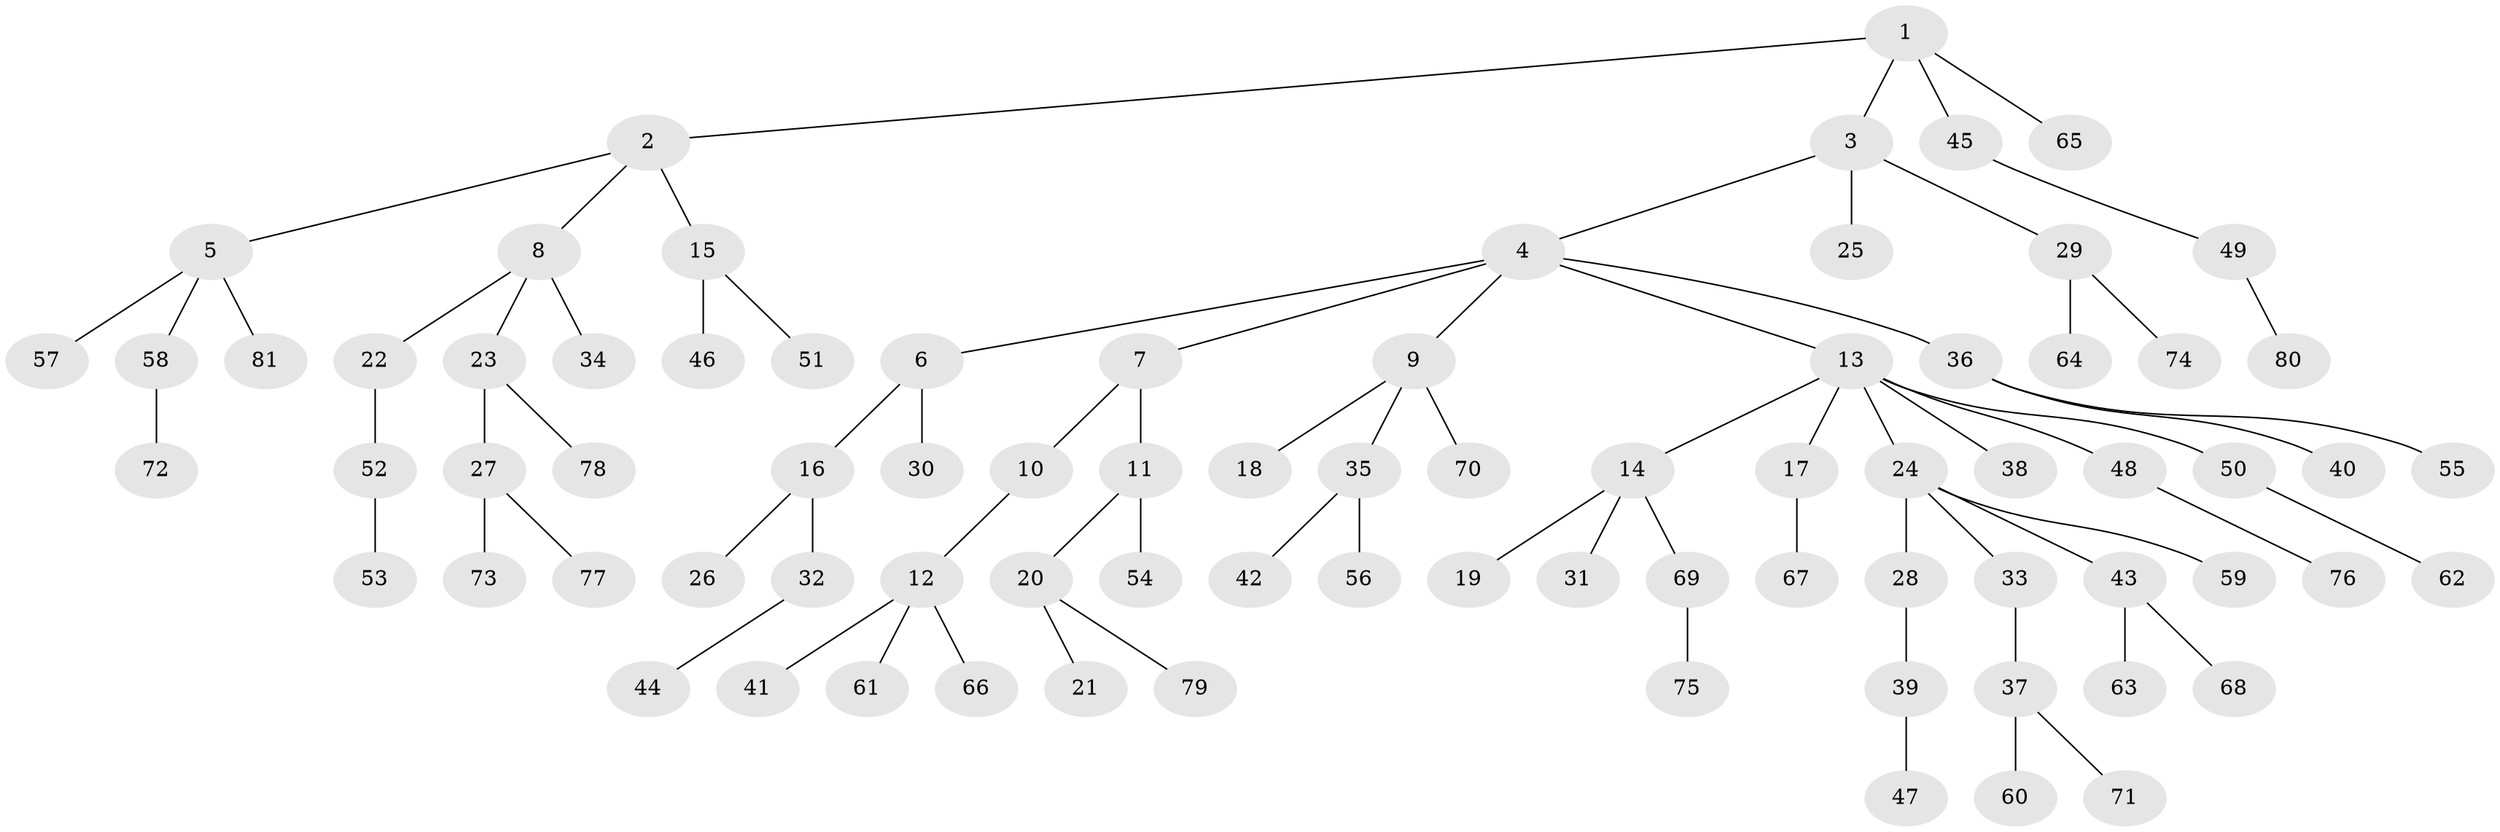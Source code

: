 // Generated by graph-tools (version 1.1) at 2025/02/03/09/25 03:02:29]
// undirected, 81 vertices, 80 edges
graph export_dot {
graph [start="1"]
  node [color=gray90,style=filled];
  1;
  2;
  3;
  4;
  5;
  6;
  7;
  8;
  9;
  10;
  11;
  12;
  13;
  14;
  15;
  16;
  17;
  18;
  19;
  20;
  21;
  22;
  23;
  24;
  25;
  26;
  27;
  28;
  29;
  30;
  31;
  32;
  33;
  34;
  35;
  36;
  37;
  38;
  39;
  40;
  41;
  42;
  43;
  44;
  45;
  46;
  47;
  48;
  49;
  50;
  51;
  52;
  53;
  54;
  55;
  56;
  57;
  58;
  59;
  60;
  61;
  62;
  63;
  64;
  65;
  66;
  67;
  68;
  69;
  70;
  71;
  72;
  73;
  74;
  75;
  76;
  77;
  78;
  79;
  80;
  81;
  1 -- 2;
  1 -- 3;
  1 -- 45;
  1 -- 65;
  2 -- 5;
  2 -- 8;
  2 -- 15;
  3 -- 4;
  3 -- 25;
  3 -- 29;
  4 -- 6;
  4 -- 7;
  4 -- 9;
  4 -- 13;
  4 -- 36;
  5 -- 57;
  5 -- 58;
  5 -- 81;
  6 -- 16;
  6 -- 30;
  7 -- 10;
  7 -- 11;
  8 -- 22;
  8 -- 23;
  8 -- 34;
  9 -- 18;
  9 -- 35;
  9 -- 70;
  10 -- 12;
  11 -- 20;
  11 -- 54;
  12 -- 41;
  12 -- 61;
  12 -- 66;
  13 -- 14;
  13 -- 17;
  13 -- 24;
  13 -- 38;
  13 -- 48;
  13 -- 50;
  14 -- 19;
  14 -- 31;
  14 -- 69;
  15 -- 46;
  15 -- 51;
  16 -- 26;
  16 -- 32;
  17 -- 67;
  20 -- 21;
  20 -- 79;
  22 -- 52;
  23 -- 27;
  23 -- 78;
  24 -- 28;
  24 -- 33;
  24 -- 43;
  24 -- 59;
  27 -- 73;
  27 -- 77;
  28 -- 39;
  29 -- 64;
  29 -- 74;
  32 -- 44;
  33 -- 37;
  35 -- 42;
  35 -- 56;
  36 -- 40;
  36 -- 55;
  37 -- 60;
  37 -- 71;
  39 -- 47;
  43 -- 63;
  43 -- 68;
  45 -- 49;
  48 -- 76;
  49 -- 80;
  50 -- 62;
  52 -- 53;
  58 -- 72;
  69 -- 75;
}
